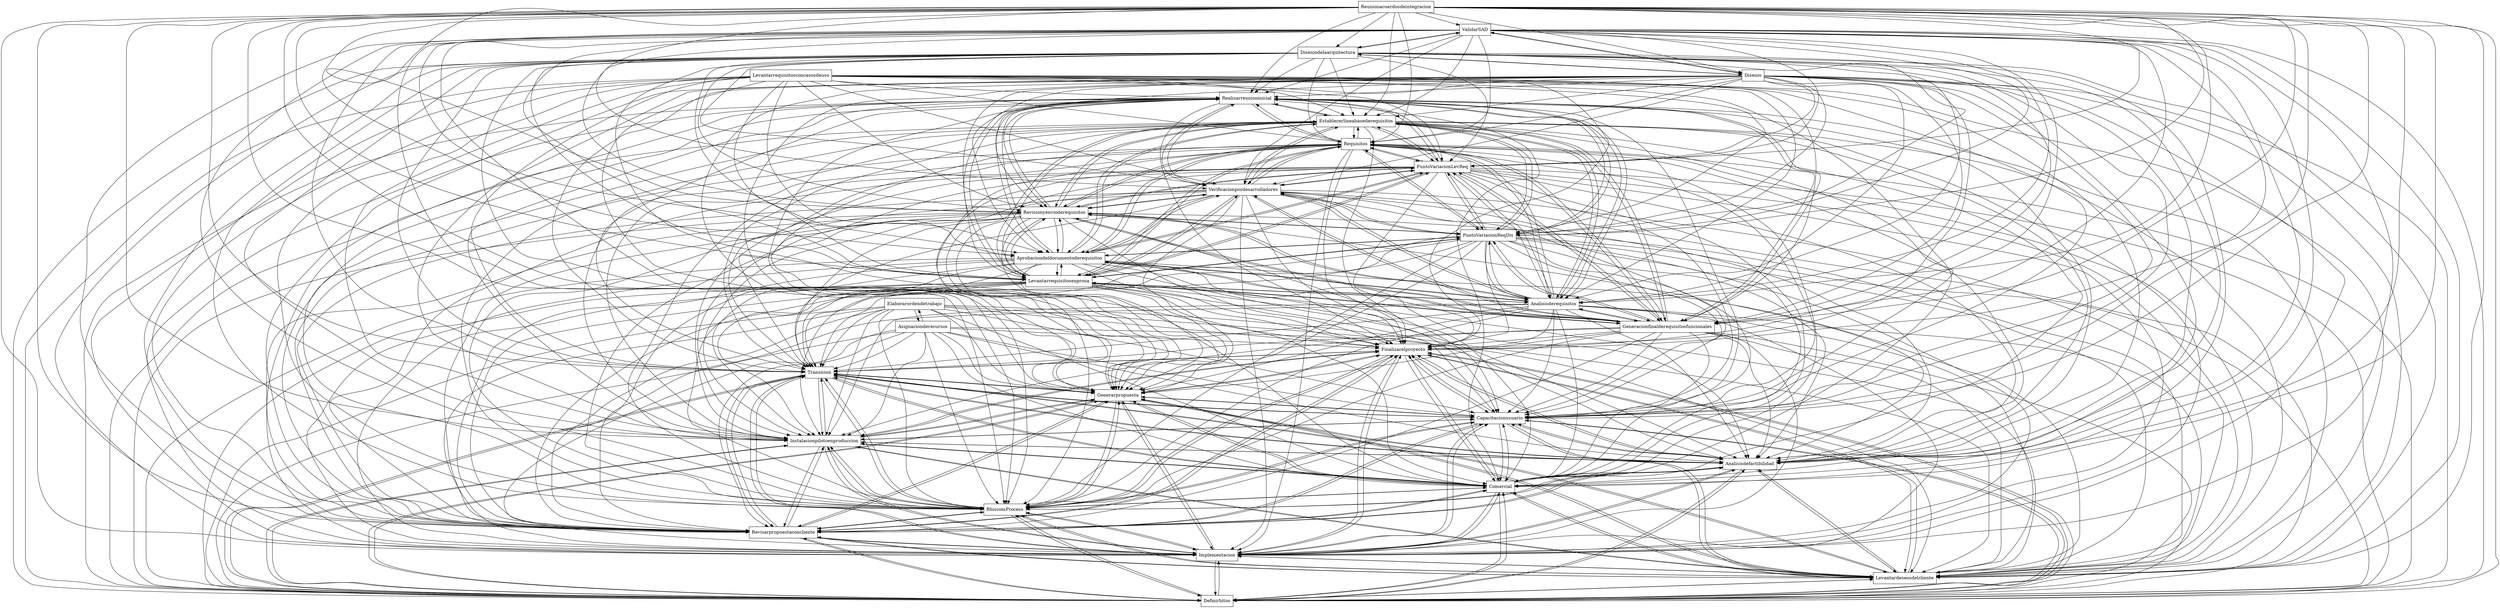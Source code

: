 digraph{
graph [rankdir=TB];
node [shape=box];
edge [arrowhead=normal];
0[label="ValidarSAD",]
1[label="Finalizarelproyecto",]
2[label="Realizarreunioninicial",]
3[label="Transicion",]
4[label="Definirhitos",]
5[label="Levantardeseosdelcliente",]
6[label="Diseniodelaarquitectura",]
7[label="Implementacion",]
8[label="Revisarpropuestaconcliente",]
9[label="Establecerlineabasederequisitos",]
10[label="Requisitos",]
11[label="PuntoVariacionLevReq",]
12[label="Elaborarordendetrabajo",]
13[label="Levantarrequisitosenprosa",]
14[label="Analisisderequisitos",]
15[label="Generacionfinalderequisitosfuncionales",]
16[label="Asignacionderecursos",]
17[label="RhiscomProcess",]
18[label="Comercial",]
19[label="Levantarrequisitosconcasosdeuso",]
20[label="Analisisdefactibilidad",]
21[label="Aprobaciondeldocumentoderequisitos",]
22[label="PuntoVariacionReqDis",]
23[label="Instalacionpilotoenproduccion",]
24[label="Reunionacuerdosdeintegracion",]
25[label="Revisionyenvioderequisitos",]
26[label="Verificacionpordesarrolladores",]
27[label="Capacitacionusuario",]
28[label="Disenio",]
29[label="Generarpropuesta",]
0->1[label="",]
0->2[label="",]
0->3[label="",]
0->4[label="",]
0->5[label="",]
0->6[label="",]
0->7[label="",]
0->8[label="",]
0->9[label="",]
0->10[label="",]
0->11[label="",]
0->13[label="",]
0->14[label="",]
0->15[label="",]
0->17[label="",]
0->18[label="",]
0->20[label="",]
0->21[label="",]
0->22[label="",]
0->23[label="",]
0->25[label="",]
0->26[label="",]
0->27[label="",]
0->28[label="",]
0->29[label="",]
1->3[label="",]
1->4[label="",]
1->5[label="",]
1->7[label="",]
1->8[label="",]
1->17[label="",]
1->18[label="",]
1->20[label="",]
1->23[label="",]
1->27[label="",]
1->29[label="",]
2->1[label="",]
2->3[label="",]
2->4[label="",]
2->5[label="",]
2->7[label="",]
2->8[label="",]
2->9[label="",]
2->10[label="",]
2->11[label="",]
2->13[label="",]
2->14[label="",]
2->15[label="",]
2->17[label="",]
2->18[label="",]
2->20[label="",]
2->21[label="",]
2->22[label="",]
2->23[label="",]
2->25[label="",]
2->26[label="",]
2->27[label="",]
2->29[label="",]
3->1[label="",]
3->4[label="",]
3->5[label="",]
3->7[label="",]
3->8[label="",]
3->17[label="",]
3->18[label="",]
3->20[label="",]
3->23[label="",]
3->27[label="",]
3->29[label="",]
4->1[label="",]
4->3[label="",]
4->5[label="",]
4->7[label="",]
4->8[label="",]
4->17[label="",]
4->18[label="",]
4->20[label="",]
4->23[label="",]
4->27[label="",]
4->29[label="",]
5->1[label="",]
5->3[label="",]
5->4[label="",]
5->7[label="",]
5->8[label="",]
5->17[label="",]
5->18[label="",]
5->20[label="",]
5->23[label="",]
5->27[label="",]
5->29[label="",]
6->0[label="",]
6->1[label="",]
6->2[label="",]
6->3[label="",]
6->4[label="",]
6->5[label="",]
6->7[label="",]
6->8[label="",]
6->9[label="",]
6->10[label="",]
6->11[label="",]
6->13[label="",]
6->14[label="",]
6->15[label="",]
6->17[label="",]
6->18[label="",]
6->20[label="",]
6->21[label="",]
6->22[label="",]
6->23[label="",]
6->25[label="",]
6->26[label="",]
6->27[label="",]
6->28[label="",]
6->29[label="",]
7->1[label="",]
7->3[label="",]
7->4[label="",]
7->5[label="",]
7->8[label="",]
7->17[label="",]
7->18[label="",]
7->20[label="",]
7->23[label="",]
7->27[label="",]
7->29[label="",]
8->1[label="",]
8->3[label="",]
8->4[label="",]
8->5[label="",]
8->7[label="",]
8->17[label="",]
8->18[label="",]
8->20[label="",]
8->23[label="",]
8->27[label="",]
8->29[label="",]
9->1[label="",]
9->2[label="",]
9->3[label="",]
9->4[label="",]
9->5[label="",]
9->7[label="",]
9->8[label="",]
9->10[label="",]
9->11[label="",]
9->13[label="",]
9->14[label="",]
9->15[label="",]
9->17[label="",]
9->18[label="",]
9->20[label="",]
9->21[label="",]
9->22[label="",]
9->23[label="",]
9->25[label="",]
9->26[label="",]
9->27[label="",]
9->29[label="",]
10->1[label="",]
10->2[label="",]
10->3[label="",]
10->4[label="",]
10->5[label="",]
10->7[label="",]
10->8[label="",]
10->9[label="",]
10->11[label="",]
10->13[label="",]
10->14[label="",]
10->15[label="",]
10->17[label="",]
10->18[label="",]
10->20[label="",]
10->21[label="",]
10->22[label="",]
10->23[label="",]
10->25[label="",]
10->26[label="",]
10->27[label="",]
10->29[label="",]
11->1[label="",]
11->2[label="",]
11->3[label="",]
11->4[label="",]
11->5[label="",]
11->7[label="",]
11->8[label="",]
11->9[label="",]
11->10[label="",]
11->13[label="",]
11->14[label="",]
11->15[label="",]
11->17[label="",]
11->18[label="",]
11->20[label="",]
11->21[label="",]
11->22[label="",]
11->23[label="",]
11->25[label="",]
11->26[label="",]
11->27[label="",]
11->29[label="",]
12->1[label="",]
12->3[label="",]
12->4[label="",]
12->5[label="",]
12->7[label="",]
12->8[label="",]
12->16[label="",]
12->17[label="",]
12->18[label="",]
12->20[label="",]
12->23[label="",]
12->27[label="",]
12->29[label="",]
13->1[label="",]
13->2[label="",]
13->3[label="",]
13->4[label="",]
13->5[label="",]
13->7[label="",]
13->8[label="",]
13->9[label="",]
13->10[label="",]
13->11[label="",]
13->14[label="",]
13->15[label="",]
13->17[label="",]
13->18[label="",]
13->20[label="",]
13->21[label="",]
13->22[label="",]
13->23[label="",]
13->25[label="",]
13->26[label="",]
13->27[label="",]
13->29[label="",]
14->1[label="",]
14->2[label="",]
14->3[label="",]
14->4[label="",]
14->5[label="",]
14->7[label="",]
14->8[label="",]
14->9[label="",]
14->10[label="",]
14->11[label="",]
14->13[label="",]
14->15[label="",]
14->17[label="",]
14->18[label="",]
14->20[label="",]
14->21[label="",]
14->22[label="",]
14->23[label="",]
14->25[label="",]
14->26[label="",]
14->27[label="",]
14->29[label="",]
15->1[label="",]
15->2[label="",]
15->3[label="",]
15->4[label="",]
15->5[label="",]
15->7[label="",]
15->8[label="",]
15->9[label="",]
15->10[label="",]
15->11[label="",]
15->13[label="",]
15->14[label="",]
15->17[label="",]
15->18[label="",]
15->20[label="",]
15->21[label="",]
15->22[label="",]
15->23[label="",]
15->25[label="",]
15->26[label="",]
15->27[label="",]
15->29[label="",]
16->1[label="",]
16->3[label="",]
16->4[label="",]
16->5[label="",]
16->7[label="",]
16->8[label="",]
16->12[label="",]
16->17[label="",]
16->18[label="",]
16->20[label="",]
16->23[label="",]
16->27[label="",]
16->29[label="",]
17->1[label="",]
17->3[label="",]
17->4[label="",]
17->5[label="",]
17->7[label="",]
17->8[label="",]
17->18[label="",]
17->20[label="",]
17->23[label="",]
17->27[label="",]
17->29[label="",]
18->1[label="",]
18->3[label="",]
18->4[label="",]
18->5[label="",]
18->7[label="",]
18->8[label="",]
18->17[label="",]
18->20[label="",]
18->23[label="",]
18->27[label="",]
18->29[label="",]
19->1[label="",]
19->2[label="",]
19->3[label="",]
19->4[label="",]
19->5[label="",]
19->7[label="",]
19->8[label="",]
19->9[label="",]
19->10[label="",]
19->11[label="",]
19->13[label="",]
19->14[label="",]
19->15[label="",]
19->17[label="",]
19->18[label="",]
19->20[label="",]
19->21[label="",]
19->22[label="",]
19->23[label="",]
19->25[label="",]
19->26[label="",]
19->27[label="",]
19->29[label="",]
20->1[label="",]
20->3[label="",]
20->4[label="",]
20->5[label="",]
20->7[label="",]
20->8[label="",]
20->17[label="",]
20->18[label="",]
20->23[label="",]
20->27[label="",]
20->29[label="",]
21->1[label="",]
21->2[label="",]
21->3[label="",]
21->4[label="",]
21->5[label="",]
21->7[label="",]
21->8[label="",]
21->9[label="",]
21->10[label="",]
21->11[label="",]
21->13[label="",]
21->14[label="",]
21->15[label="",]
21->17[label="",]
21->18[label="",]
21->20[label="",]
21->22[label="",]
21->23[label="",]
21->25[label="",]
21->26[label="",]
21->27[label="",]
21->29[label="",]
22->1[label="",]
22->2[label="",]
22->3[label="",]
22->4[label="",]
22->5[label="",]
22->7[label="",]
22->8[label="",]
22->9[label="",]
22->10[label="",]
22->11[label="",]
22->13[label="",]
22->14[label="",]
22->15[label="",]
22->17[label="",]
22->18[label="",]
22->20[label="",]
22->21[label="",]
22->23[label="",]
22->25[label="",]
22->26[label="",]
22->27[label="",]
22->29[label="",]
23->1[label="",]
23->3[label="",]
23->4[label="",]
23->5[label="",]
23->7[label="",]
23->8[label="",]
23->17[label="",]
23->18[label="",]
23->20[label="",]
23->27[label="",]
23->29[label="",]
24->0[label="",]
24->1[label="",]
24->2[label="",]
24->3[label="",]
24->4[label="",]
24->5[label="",]
24->6[label="",]
24->7[label="",]
24->8[label="",]
24->9[label="",]
24->10[label="",]
24->11[label="",]
24->13[label="",]
24->14[label="",]
24->15[label="",]
24->17[label="",]
24->18[label="",]
24->20[label="",]
24->21[label="",]
24->22[label="",]
24->23[label="",]
24->25[label="",]
24->26[label="",]
24->27[label="",]
24->28[label="",]
24->29[label="",]
25->1[label="",]
25->2[label="",]
25->3[label="",]
25->4[label="",]
25->5[label="",]
25->7[label="",]
25->8[label="",]
25->9[label="",]
25->10[label="",]
25->11[label="",]
25->13[label="",]
25->14[label="",]
25->15[label="",]
25->17[label="",]
25->18[label="",]
25->20[label="",]
25->21[label="",]
25->22[label="",]
25->23[label="",]
25->26[label="",]
25->27[label="",]
25->29[label="",]
26->1[label="",]
26->2[label="",]
26->3[label="",]
26->4[label="",]
26->5[label="",]
26->7[label="",]
26->8[label="",]
26->9[label="",]
26->10[label="",]
26->11[label="",]
26->13[label="",]
26->14[label="",]
26->15[label="",]
26->17[label="",]
26->18[label="",]
26->20[label="",]
26->21[label="",]
26->22[label="",]
26->23[label="",]
26->25[label="",]
26->27[label="",]
26->29[label="",]
27->1[label="",]
27->3[label="",]
27->4[label="",]
27->5[label="",]
27->7[label="",]
27->8[label="",]
27->17[label="",]
27->18[label="",]
27->20[label="",]
27->23[label="",]
27->29[label="",]
28->0[label="",]
28->1[label="",]
28->2[label="",]
28->3[label="",]
28->4[label="",]
28->5[label="",]
28->6[label="",]
28->7[label="",]
28->8[label="",]
28->9[label="",]
28->10[label="",]
28->11[label="",]
28->13[label="",]
28->14[label="",]
28->15[label="",]
28->17[label="",]
28->18[label="",]
28->20[label="",]
28->21[label="",]
28->22[label="",]
28->23[label="",]
28->25[label="",]
28->26[label="",]
28->27[label="",]
28->29[label="",]
29->1[label="",]
29->3[label="",]
29->4[label="",]
29->5[label="",]
29->7[label="",]
29->8[label="",]
29->17[label="",]
29->18[label="",]
29->20[label="",]
29->23[label="",]
29->27[label="",]
}

